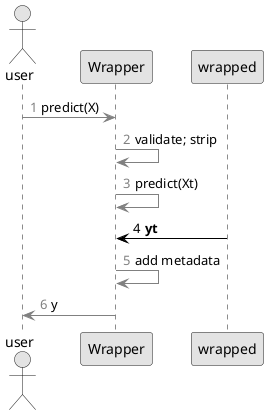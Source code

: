 @startuml

skinparam monochrome true
skinparam shadowing false

actor user

participant Wrapper

participant wrapped

autonumber 1 "<font color=grey>"
user -[#grey]> Wrapper : predict(X)
Wrapper -[#grey]> Wrapper : validate; strip
Wrapper -[#grey]> Wrapper : predict(Xt)
autonumber 4 "<font color=black>"
wrapped -[#black]> Wrapper : **yt**
autonumber 5 "<font color=grey>"
Wrapper -[#grey]> Wrapper : add metadata
Wrapper -[#grey]> user : y

@enduml
